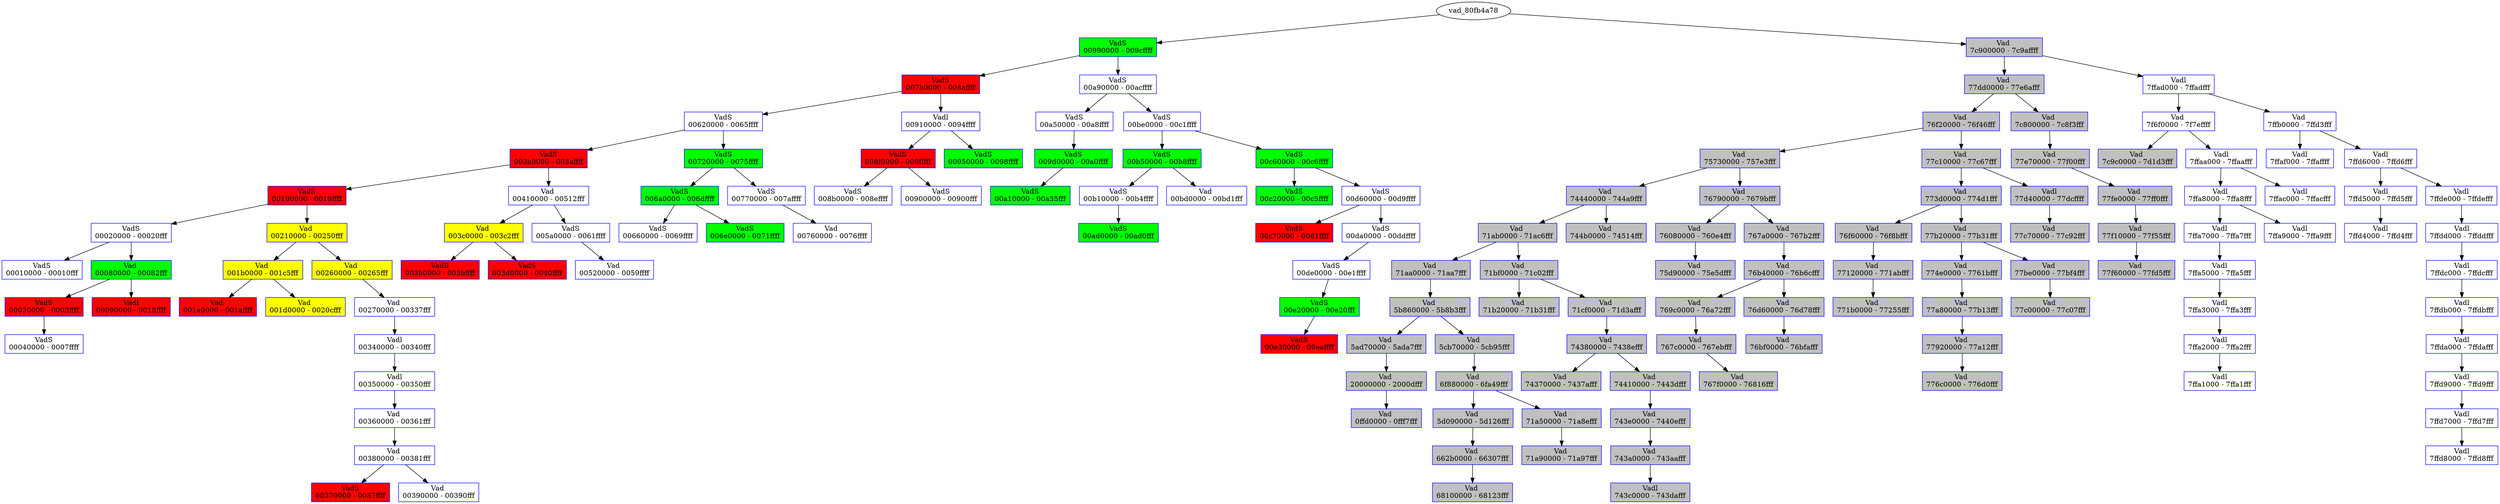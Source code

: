 /* Pid:    688 */
digraph processtree {
graph [rankdir = "TB"];
vad_80fb4a78 -> vad_80fbb210
vad_80fbb210 [label = "{ VadS\n00990000 - 009cffff }"shape = "record" color = "blue" style = "filled" fillcolor = "green"];
vad_80fbb210 -> vad_810604a8
vad_810604a8 [label = "{ VadS\n007b0000 - 008affff }"shape = "record" color = "blue" style = "filled" fillcolor = "red"];
vad_810604a8 -> vad_810319d0
vad_810319d0 [label = "{ VadS\n00620000 - 0065ffff }"shape = "record" color = "blue" style = "filled" fillcolor = "white"];
vad_810319d0 -> vad_ffafbde0
vad_ffafbde0 [label = "{ VadS\n003a0000 - 003affff }"shape = "record" color = "blue" style = "filled" fillcolor = "red"];
vad_ffafbde0 -> vad_810cce58
vad_810cce58 [label = "{ VadS\n00190000 - 0019ffff }"shape = "record" color = "blue" style = "filled" fillcolor = "red"];
vad_810cce58 -> vad_81073e08
vad_81073e08 [label = "{ VadS\n00020000 - 00020fff }"shape = "record" color = "blue" style = "filled" fillcolor = "white"];
vad_81073e08 -> vad_810b35c0
vad_810b35c0 [label = "{ VadS\n00010000 - 00010fff }"shape = "record" color = "blue" style = "filled" fillcolor = "white"];
vad_81073e08 -> vad_ff24ed08
vad_ff24ed08 [label = "{ Vad \n00080000 - 00082fff }"shape = "record" color = "blue" style = "filled" fillcolor = "green"];
vad_ff24ed08 -> vad_81073a98
vad_81073a98 [label = "{ VadS\n00030000 - 0003ffff }"shape = "record" color = "blue" style = "filled" fillcolor = "red"];
vad_81073a98 -> vad_ff384188
vad_ff384188 [label = "{ VadS\n00040000 - 0007ffff }"shape = "record" color = "blue" style = "filled" fillcolor = "white"];
vad_ff24ed08 -> vad_80fbe4a0
vad_80fbe4a0 [label = "{ Vadl\n00090000 - 0018ffff }"shape = "record" color = "blue" style = "filled" fillcolor = "red"];
vad_810cce58 -> vad_ff3983a8
vad_ff3983a8 [label = "{ Vad \n00210000 - 00250fff }"shape = "record" color = "blue" style = "filled" fillcolor = "yellow"];
vad_ff3983a8 -> vad_ff381750
vad_ff381750 [label = "{ Vad \n001b0000 - 001c5fff }"shape = "record" color = "blue" style = "filled" fillcolor = "yellow"];
vad_ff381750 -> vad_80f72d68
vad_80f72d68 [label = "{ Vad \n001a0000 - 001affff }"shape = "record" color = "blue" style = "filled" fillcolor = "red"];
vad_ff381750 -> vad_ff3983d8
vad_ff3983d8 [label = "{ Vad \n001d0000 - 0020cfff }"shape = "record" color = "blue" style = "filled" fillcolor = "yellow"];
vad_ff3983a8 -> vad_80f53e00
vad_80f53e00 [label = "{ Vad \n00260000 - 00265fff }"shape = "record" color = "blue" style = "filled" fillcolor = "yellow"];
vad_80f53e00 -> vad_ff214148
vad_ff214148 [label = "{ Vad \n00270000 - 00337fff }"shape = "record" color = "blue" style = "filled" fillcolor = "white"];
vad_ff214148 -> vad_ff21e108
vad_ff21e108 [label = "{ Vadl\n00340000 - 00340fff }"shape = "record" color = "blue" style = "filled" fillcolor = "white"];
vad_ff21e108 -> vad_ff2291d8
vad_ff2291d8 [label = "{ Vadl\n00350000 - 00350fff }"shape = "record" color = "blue" style = "filled" fillcolor = "white"];
vad_ff2291d8 -> vad_ff213808
vad_ff213808 [label = "{ Vad \n00360000 - 00361fff }"shape = "record" color = "blue" style = "filled" fillcolor = "white"];
vad_ff213808 -> vad_ff1becf8
vad_ff1becf8 [label = "{ Vad \n00380000 - 00381fff }"shape = "record" color = "blue" style = "filled" fillcolor = "white"];
vad_ff1becf8 -> vad_81042610
vad_81042610 [label = "{ VadS\n00370000 - 0037ffff }"shape = "record" color = "blue" style = "filled" fillcolor = "red"];
vad_ff1becf8 -> vad_ff2069a0
vad_ff2069a0 [label = "{ Vad \n00390000 - 00390fff }"shape = "record" color = "blue" style = "filled" fillcolor = "white"];
vad_ffafbde0 -> vad_ff214118
vad_ff214118 [label = "{ Vad \n00410000 - 00512fff }"shape = "record" color = "blue" style = "filled" fillcolor = "white"];
vad_ff214118 -> vad_ff25d110
vad_ff25d110 [label = "{ Vad \n003c0000 - 003c2fff }"shape = "record" color = "blue" style = "filled" fillcolor = "yellow"];
vad_ff25d110 -> vad_ffafb900
vad_ffafb900 [label = "{ VadS\n003b0000 - 003bffff }"shape = "record" color = "blue" style = "filled" fillcolor = "red"];
vad_ff25d110 -> vad_810cc930
vad_810cc930 [label = "{ VadS\n003d0000 - 0040ffff }"shape = "record" color = "blue" style = "filled" fillcolor = "red"];
vad_ff214118 -> vad_81087728
vad_81087728 [label = "{ VadS\n005a0000 - 0061ffff }"shape = "record" color = "blue" style = "filled" fillcolor = "white"];
vad_81087728 -> vad_ff2271b8
vad_ff2271b8 [label = "{ Vad \n00520000 - 0059ffff }"shape = "record" color = "blue" style = "filled" fillcolor = "white"];
vad_810319d0 -> vad_8105bb88
vad_8105bb88 [label = "{ VadS\n00720000 - 0075ffff }"shape = "record" color = "blue" style = "filled" fillcolor = "green"];
vad_8105bb88 -> vad_810cab88
vad_810cab88 [label = "{ VadS\n006a0000 - 006dffff }"shape = "record" color = "blue" style = "filled" fillcolor = "green"];
vad_810cab88 -> vad_8105f250
vad_8105f250 [label = "{ VadS\n00660000 - 0069ffff }"shape = "record" color = "blue" style = "filled" fillcolor = "white"];
vad_810cab88 -> vad_810c7930
vad_810c7930 [label = "{ VadS\n006e0000 - 0071ffff }"shape = "record" color = "blue" style = "filled" fillcolor = "green"];
vad_8105bb88 -> vad_81044fc0
vad_81044fc0 [label = "{ VadS\n00770000 - 007affff }"shape = "record" color = "blue" style = "filled" fillcolor = "white"];
vad_81044fc0 -> vad_ff254a98
vad_ff254a98 [label = "{ Vad \n00760000 - 0076ffff }"shape = "record" color = "blue" style = "filled" fillcolor = "white"];
vad_810604a8 -> vad_810051f8
vad_810051f8 [label = "{ Vadl\n00910000 - 0094ffff }"shape = "record" color = "blue" style = "filled" fillcolor = "white"];
vad_810051f8 -> vad_81045ae8
vad_81045ae8 [label = "{ VadS\n008f0000 - 008fffff }"shape = "record" color = "blue" style = "filled" fillcolor = "red"];
vad_81045ae8 -> vad_80fbe1d8
vad_80fbe1d8 [label = "{ VadS\n008b0000 - 008effff }"shape = "record" color = "blue" style = "filled" fillcolor = "white"];
vad_81045ae8 -> vad_80fcc1a8
vad_80fcc1a8 [label = "{ VadS\n00900000 - 00900fff }"shape = "record" color = "blue" style = "filled" fillcolor = "white"];
vad_810051f8 -> vad_80f631d8
vad_80f631d8 [label = "{ VadS\n00950000 - 0098ffff }"shape = "record" color = "blue" style = "filled" fillcolor = "green"];
vad_80fbb210 -> vad_ff37a748
vad_ff37a748 [label = "{ VadS\n00a90000 - 00acffff }"shape = "record" color = "blue" style = "filled" fillcolor = "white"];
vad_ff37a748 -> vad_81046b88
vad_81046b88 [label = "{ VadS\n00a50000 - 00a8ffff }"shape = "record" color = "blue" style = "filled" fillcolor = "white"];
vad_81046b88 -> vad_ff36e6e0
vad_ff36e6e0 [label = "{ VadS\n009d0000 - 00a0ffff }"shape = "record" color = "blue" style = "filled" fillcolor = "green"];
vad_ff36e6e0 -> vad_ff2454f0
vad_ff2454f0 [label = "{ VadS\n00a10000 - 00a35fff }"shape = "record" color = "blue" style = "filled" fillcolor = "green"];
vad_ff37a748 -> vad_ff364fe8
vad_ff364fe8 [label = "{ VadS\n00be0000 - 00c1ffff }"shape = "record" color = "blue" style = "filled" fillcolor = "white"];
vad_ff364fe8 -> vad_80fba1e0
vad_80fba1e0 [label = "{ VadS\n00b50000 - 00b8ffff }"shape = "record" color = "blue" style = "filled" fillcolor = "green"];
vad_80fba1e0 -> vad_ff25d178
vad_ff25d178 [label = "{ VadS\n00b10000 - 00b4ffff }"shape = "record" color = "blue" style = "filled" fillcolor = "white"];
vad_ff25d178 -> vad_ff278ac8
vad_ff278ac8 [label = "{ VadS\n00ad0000 - 00ad0fff }"shape = "record" color = "blue" style = "filled" fillcolor = "green"];
vad_80fba1e0 -> vad_80fc0068
vad_80fc0068 [label = "{ Vad \n00bd0000 - 00bd1fff }"shape = "record" color = "blue" style = "filled" fillcolor = "white"];
vad_ff364fe8 -> vad_ff2357c0
vad_ff2357c0 [label = "{ VadS\n00c60000 - 00c6ffff }"shape = "record" color = "blue" style = "filled" fillcolor = "green"];
vad_ff2357c0 -> vad_80fbdc20
vad_80fbdc20 [label = "{ VadS\n00c20000 - 00c5ffff }"shape = "record" color = "blue" style = "filled" fillcolor = "green"];
vad_ff2357c0 -> vad_ff250be8
vad_ff250be8 [label = "{ VadS\n00d60000 - 00d9ffff }"shape = "record" color = "blue" style = "filled" fillcolor = "white"];
vad_ff250be8 -> vad_ff282530
vad_ff282530 [label = "{ VadS\n00c70000 - 00d1ffff }"shape = "record" color = "blue" style = "filled" fillcolor = "red"];
vad_ff250be8 -> vad_ff264398
vad_ff264398 [label = "{ VadS\n00da0000 - 00ddffff }"shape = "record" color = "blue" style = "filled" fillcolor = "white"];
vad_ff264398 -> vad_80f5f4d0
vad_80f5f4d0 [label = "{ VadS\n00de0000 - 00e1ffff }"shape = "record" color = "blue" style = "filled" fillcolor = "white"];
vad_80f5f4d0 -> vad_ff264be8
vad_ff264be8 [label = "{ VadS\n00e20000 - 00e20fff }"shape = "record" color = "blue" style = "filled" fillcolor = "green"];
vad_ff264be8 -> vad_ff275598
vad_ff275598 [label = "{ VadS\n00e30000 - 00eaffff }"shape = "record" color = "blue" style = "filled" fillcolor = "red"];
vad_80fb4a78 -> vad_80f01968
vad_80f01968 [label = "{ Vad \n7c900000 - 7c9affff }"shape = "record" color = "blue" style = "filled" fillcolor = "gray"];
vad_80f01968 -> vad_80f53dd0
vad_80f53dd0 [label = "{ Vad \n77dd0000 - 77e6afff }"shape = "record" color = "blue" style = "filled" fillcolor = "gray"];
vad_80f53dd0 -> vad_ff2061e0
vad_ff2061e0 [label = "{ Vad \n76f20000 - 76f46fff }"shape = "record" color = "blue" style = "filled" fillcolor = "gray"];
vad_ff2061e0 -> vad_80fbb318
vad_80fbb318 [label = "{ Vad \n75730000 - 757e3fff }"shape = "record" color = "blue" style = "filled" fillcolor = "gray"];
vad_80fbb318 -> vad_ff207140
vad_ff207140 [label = "{ Vad \n74440000 - 744a9fff }"shape = "record" color = "blue" style = "filled" fillcolor = "gray"];
vad_ff207140 -> vad_ff2061b0
vad_ff2061b0 [label = "{ Vad \n71ab0000 - 71ac6fff }"shape = "record" color = "blue" style = "filled" fillcolor = "gray"];
vad_ff2061b0 -> vad_ff236140
vad_ff236140 [label = "{ Vad \n71aa0000 - 71aa7fff }"shape = "record" color = "blue" style = "filled" fillcolor = "gray"];
vad_ff236140 -> vad_ff2121e0
vad_ff2121e0 [label = "{ Vad \n5b860000 - 5b8b3fff }"shape = "record" color = "blue" style = "filled" fillcolor = "gray"];
vad_ff2121e0 -> vad_ff25d140
vad_ff25d140 [label = "{ Vad \n5ad70000 - 5ada7fff }"shape = "record" color = "blue" style = "filled" fillcolor = "gray"];
vad_ff25d140 -> vad_80fa9290
vad_80fa9290 [label = "{ Vad \n20000000 - 2000dfff }"shape = "record" color = "blue" style = "filled" fillcolor = "gray"];
vad_80fa9290 -> vad_ff258670
vad_ff258670 [label = "{ Vad \n0ffd0000 - 0fff7fff }"shape = "record" color = "blue" style = "filled" fillcolor = "gray"];
vad_ff2121e0 -> vad_ff22d1b0
vad_ff22d1b0 [label = "{ Vad \n5cb70000 - 5cb95fff }"shape = "record" color = "blue" style = "filled" fillcolor = "gray"];
vad_ff22d1b0 -> vad_ff23e110
vad_ff23e110 [label = "{ Vad \n6f880000 - 6fa49fff }"shape = "record" color = "blue" style = "filled" fillcolor = "gray"];
vad_ff23e110 -> vad_ff2137d8
vad_ff2137d8 [label = "{ Vad \n5d090000 - 5d126fff }"shape = "record" color = "blue" style = "filled" fillcolor = "gray"];
vad_ff2137d8 -> vad_80f31638
vad_80f31638 [label = "{ Vad \n662b0000 - 66307fff }"shape = "record" color = "blue" style = "filled" fillcolor = "gray"];
vad_80f31638 -> vad_ff15afd8
vad_ff15afd8 [label = "{ Vad \n68100000 - 68123fff }"shape = "record" color = "blue" style = "filled" fillcolor = "gray"];
vad_ff23e110 -> vad_ff29f068
vad_ff29f068 [label = "{ Vad \n71a50000 - 71a8efff }"shape = "record" color = "blue" style = "filled" fillcolor = "gray"];
vad_ff29f068 -> vad_80fbe228
vad_80fbe228 [label = "{ Vad \n71a90000 - 71a97fff }"shape = "record" color = "blue" style = "filled" fillcolor = "gray"];
vad_ff2061b0 -> vad_ff2121b0
vad_ff2121b0 [label = "{ Vad \n71bf0000 - 71c02fff }"shape = "record" color = "blue" style = "filled" fillcolor = "gray"];
vad_ff2121b0 -> vad_ff21a140
vad_ff21a140 [label = "{ Vad \n71b20000 - 71b31fff }"shape = "record" color = "blue" style = "filled" fillcolor = "gray"];
vad_ff2121b0 -> vad_ff2553a8
vad_ff2553a8 [label = "{ Vad \n71cf0000 - 71d3afff }"shape = "record" color = "blue" style = "filled" fillcolor = "gray"];
vad_ff2553a8 -> vad_ff208670
vad_ff208670 [label = "{ Vad \n74380000 - 7438efff }"shape = "record" color = "blue" style = "filled" fillcolor = "gray"];
vad_ff208670 -> vad_80f349e0
vad_80f349e0 [label = "{ Vad \n74370000 - 7437afff }"shape = "record" color = "blue" style = "filled" fillcolor = "gray"];
vad_ff208670 -> vad_ff23ba58
vad_ff23ba58 [label = "{ Vad \n74410000 - 7443dfff }"shape = "record" color = "blue" style = "filled" fillcolor = "gray"];
vad_ff23ba58 -> vad_ff1f6b30
vad_ff1f6b30 [label = "{ Vad \n743e0000 - 7440efff }"shape = "record" color = "blue" style = "filled" fillcolor = "gray"];
vad_ff1f6b30 -> vad_ff2511c8
vad_ff2511c8 [label = "{ Vad \n743a0000 - 743aafff }"shape = "record" color = "blue" style = "filled" fillcolor = "gray"];
vad_ff2511c8 -> vad_80f98008
vad_80f98008 [label = "{ Vadl\n743c0000 - 743dafff }"shape = "record" color = "blue" style = "filled" fillcolor = "gray"];
vad_ff207140 -> vad_ff2578b8
vad_ff2578b8 [label = "{ Vad \n744b0000 - 74514fff }"shape = "record" color = "blue" style = "filled" fillcolor = "gray"];
vad_80fbb318 -> vad_ff207110
vad_ff207110 [label = "{ Vad \n76790000 - 7679bfff }"shape = "record" color = "blue" style = "filled" fillcolor = "gray"];
vad_ff207110 -> vad_ff2254a0
vad_ff2254a0 [label = "{ Vad \n76080000 - 760e4fff }"shape = "record" color = "blue" style = "filled" fillcolor = "gray"];
vad_ff2254a0 -> vad_80f34a10
vad_80f34a10 [label = "{ Vad \n75d90000 - 75e5dfff }"shape = "record" color = "blue" style = "filled" fillcolor = "gray"];
vad_ff207110 -> vad_ff21a110
vad_ff21a110 [label = "{ Vad \n767a0000 - 767b2fff }"shape = "record" color = "blue" style = "filled" fillcolor = "gray"];
vad_ff21a110 -> vad_ff2231e0
vad_ff2231e0 [label = "{ Vad \n76b40000 - 76b6cfff }"shape = "record" color = "blue" style = "filled" fillcolor = "gray"];
vad_ff2231e0 -> vad_ff253110
vad_ff253110 [label = "{ Vad \n769c0000 - 76a72fff }"shape = "record" color = "blue" style = "filled" fillcolor = "gray"];
vad_ff253110 -> vad_ff2518b8
vad_ff2518b8 [label = "{ Vad \n767c0000 - 767ebfff }"shape = "record" color = "blue" style = "filled" fillcolor = "gray"];
vad_ff2518b8 -> vad_ff26b340
vad_ff26b340 [label = "{ Vad \n767f0000 - 76816fff }"shape = "record" color = "blue" style = "filled" fillcolor = "gray"];
vad_ff2231e0 -> vad_ff253cf0
vad_ff253cf0 [label = "{ Vad \n76d60000 - 76d78fff }"shape = "record" color = "blue" style = "filled" fillcolor = "gray"];
vad_ff253cf0 -> vad_80f06120
vad_80f06120 [label = "{ Vad \n76bf0000 - 76bfafff }"shape = "record" color = "blue" style = "filled" fillcolor = "gray"];
vad_ff2061e0 -> vad_80ef9860
vad_80ef9860 [label = "{ Vad \n77c10000 - 77c67fff }"shape = "record" color = "blue" style = "filled" fillcolor = "gray"];
vad_80ef9860 -> vad_80f007b8
vad_80f007b8 [label = "{ Vad \n773d0000 - 774d1fff }"shape = "record" color = "blue" style = "filled" fillcolor = "gray"];
vad_80f007b8 -> vad_ff22d1e0
vad_ff22d1e0 [label = "{ Vad \n76f60000 - 76f8bfff }"shape = "record" color = "blue" style = "filled" fillcolor = "gray"];
vad_ff22d1e0 -> vad_ff2491e0
vad_ff2491e0 [label = "{ Vad \n77120000 - 771abfff }"shape = "record" color = "blue" style = "filled" fillcolor = "gray"];
vad_ff2491e0 -> vad_80f0aa28
vad_80f0aa28 [label = "{ Vad \n771b0000 - 77255fff }"shape = "record" color = "blue" style = "filled" fillcolor = "gray"];
vad_80f007b8 -> vad_ff236110
vad_ff236110 [label = "{ Vad \n77b20000 - 77b31fff }"shape = "record" color = "blue" style = "filled" fillcolor = "gray"];
vad_ff236110 -> vad_ff2231b0
vad_ff2231b0 [label = "{ Vad \n774e0000 - 7761bfff }"shape = "record" color = "blue" style = "filled" fillcolor = "gray"];
vad_ff2231b0 -> vad_ff26b310
vad_ff26b310 [label = "{ Vad \n77a80000 - 77b13fff }"shape = "record" color = "blue" style = "filled" fillcolor = "gray"];
vad_ff26b310 -> vad_ff2364d8
vad_ff2364d8 [label = "{ Vad \n77920000 - 77a12fff }"shape = "record" color = "blue" style = "filled" fillcolor = "gray"];
vad_ff2364d8 -> vad_81005c50
vad_81005c50 [label = "{ Vad \n776c0000 - 776d0fff }"shape = "record" color = "blue" style = "filled" fillcolor = "gray"];
vad_ff236110 -> vad_ff2491b0
vad_ff2491b0 [label = "{ Vad \n77be0000 - 77bf4fff }"shape = "record" color = "blue" style = "filled" fillcolor = "gray"];
vad_ff2491b0 -> vad_ff245140
vad_ff245140 [label = "{ Vad \n77c00000 - 77c07fff }"shape = "record" color = "blue" style = "filled" fillcolor = "gray"];
vad_80ef9860 -> vad_ff22f108
vad_ff22f108 [label = "{ Vadl\n77d40000 - 77dcffff }"shape = "record" color = "blue" style = "filled" fillcolor = "gray"];
vad_ff22f108 -> vad_ff223c30
vad_ff223c30 [label = "{ Vad \n77c70000 - 77c92fff }"shape = "record" color = "blue" style = "filled" fillcolor = "gray"];
vad_80f53dd0 -> vad_ff91d530
vad_ff91d530 [label = "{ Vad \n7c800000 - 7c8f3fff }"shape = "record" color = "blue" style = "filled" fillcolor = "gray"];
vad_ff91d530 -> vad_80fbb348
vad_80fbb348 [label = "{ Vad \n77e70000 - 77f00fff }"shape = "record" color = "blue" style = "filled" fillcolor = "gray"];
vad_80fbb348 -> vad_80ef9830
vad_80ef9830 [label = "{ Vad \n77fe0000 - 77ff0fff }"shape = "record" color = "blue" style = "filled" fillcolor = "gray"];
vad_80ef9830 -> vad_ff1f61b0
vad_ff1f61b0 [label = "{ Vad \n77f10000 - 77f55fff }"shape = "record" color = "blue" style = "filled" fillcolor = "gray"];
vad_ff1f61b0 -> vad_ff253140
vad_ff253140 [label = "{ Vad \n77f60000 - 77fd5fff }"shape = "record" color = "blue" style = "filled" fillcolor = "gray"];
vad_80f01968 -> vad_ff273eb0
vad_ff273eb0 [label = "{ Vadl\n7ffad000 - 7ffadfff }"shape = "record" color = "blue" style = "filled" fillcolor = "white"];
vad_ff273eb0 -> vad_80f72d38
vad_80f72d38 [label = "{ Vad \n7f6f0000 - 7f7effff }"shape = "record" color = "blue" style = "filled" fillcolor = "white"];
vad_80f72d38 -> vad_ff245110
vad_ff245110 [label = "{ Vad \n7c9c0000 - 7d1d3fff }"shape = "record" color = "blue" style = "filled" fillcolor = "gray"];
vad_80f72d38 -> vad_ff13a5e8
vad_ff13a5e8 [label = "{ Vadl\n7ffaa000 - 7ffaafff }"shape = "record" color = "blue" style = "filled" fillcolor = "white"];
vad_ff13a5e8 -> vad_ff1f5888
vad_ff1f5888 [label = "{ Vadl\n7ffa8000 - 7ffa8fff }"shape = "record" color = "blue" style = "filled" fillcolor = "white"];
vad_ff1f5888 -> vad_ff233a88
vad_ff233a88 [label = "{ Vadl\n7ffa7000 - 7ffa7fff }"shape = "record" color = "blue" style = "filled" fillcolor = "white"];
vad_ff233a88 -> vad_ff21d390
vad_ff21d390 [label = "{ Vadl\n7ffa5000 - 7ffa5fff }"shape = "record" color = "blue" style = "filled" fillcolor = "white"];
vad_ff21d390 -> vad_80f78e78
vad_80f78e78 [label = "{ Vadl\n7ffa3000 - 7ffa3fff }"shape = "record" color = "blue" style = "filled" fillcolor = "white"];
vad_80f78e78 -> vad_81027d00
vad_81027d00 [label = "{ Vadl\n7ffa2000 - 7ffa2fff }"shape = "record" color = "blue" style = "filled" fillcolor = "white"];
vad_81027d00 -> vad_80f59a20
vad_80f59a20 [label = "{ Vadl\n7ffa1000 - 7ffa1fff }"shape = "record" color = "blue" style = "filled" fillcolor = "white"];
vad_ff1f5888 -> vad_ff251180
vad_ff251180 [label = "{ Vadl\n7ffa9000 - 7ffa9fff }"shape = "record" color = "blue" style = "filled" fillcolor = "white"];
vad_ff13a5e8 -> vad_ff222e90
vad_ff222e90 [label = "{ Vadl\n7ffac000 - 7ffacfff }"shape = "record" color = "blue" style = "filled" fillcolor = "white"];
vad_ff273eb0 -> vad_ff3bf9a0
vad_ff3bf9a0 [label = "{ Vad \n7ffb0000 - 7ffd3fff }"shape = "record" color = "blue" style = "filled" fillcolor = "white"];
vad_ff3bf9a0 -> vad_80f67f88
vad_80f67f88 [label = "{ Vadl\n7ffaf000 - 7ffaffff }"shape = "record" color = "blue" style = "filled" fillcolor = "white"];
vad_ff3bf9a0 -> vad_ff25acf0
vad_ff25acf0 [label = "{ Vadl\n7ffd6000 - 7ffd6fff }"shape = "record" color = "blue" style = "filled" fillcolor = "white"];
vad_ff25acf0 -> vad_ff2a68d8
vad_ff2a68d8 [label = "{ Vadl\n7ffd5000 - 7ffd5fff }"shape = "record" color = "blue" style = "filled" fillcolor = "white"];
vad_ff2a68d8 -> vad_ff266eb0
vad_ff266eb0 [label = "{ Vadl\n7ffd4000 - 7ffd4fff }"shape = "record" color = "blue" style = "filled" fillcolor = "white"];
vad_ff25acf0 -> vad_ff2148f0
vad_ff2148f0 [label = "{ Vadl\n7ffde000 - 7ffdefff }"shape = "record" color = "blue" style = "filled" fillcolor = "white"];
vad_ff2148f0 -> vad_ff23d7f8
vad_ff23d7f8 [label = "{ Vadl\n7ffdd000 - 7ffddfff }"shape = "record" color = "blue" style = "filled" fillcolor = "white"];
vad_ff23d7f8 -> vad_ff3c0190
vad_ff3c0190 [label = "{ Vadl\n7ffdc000 - 7ffdcfff }"shape = "record" color = "blue" style = "filled" fillcolor = "white"];
vad_ff3c0190 -> vad_ff1e12d8
vad_ff1e12d8 [label = "{ Vadl\n7ffdb000 - 7ffdbfff }"shape = "record" color = "blue" style = "filled" fillcolor = "white"];
vad_ff1e12d8 -> vad_ff206960
vad_ff206960 [label = "{ Vadl\n7ffda000 - 7ffdafff }"shape = "record" color = "blue" style = "filled" fillcolor = "white"];
vad_ff206960 -> vad_ff253490
vad_ff253490 [label = "{ Vadl\n7ffd9000 - 7ffd9fff }"shape = "record" color = "blue" style = "filled" fillcolor = "white"];
vad_ff253490 -> vad_ff22b8b8
vad_ff22b8b8 [label = "{ Vadl\n7ffd7000 - 7ffd7fff }"shape = "record" color = "blue" style = "filled" fillcolor = "white"];
vad_ff22b8b8 -> vad_ff399498
vad_ff399498 [label = "{ Vadl\n7ffd8000 - 7ffd8fff }"shape = "record" color = "blue" style = "filled" fillcolor = "white"];
}
